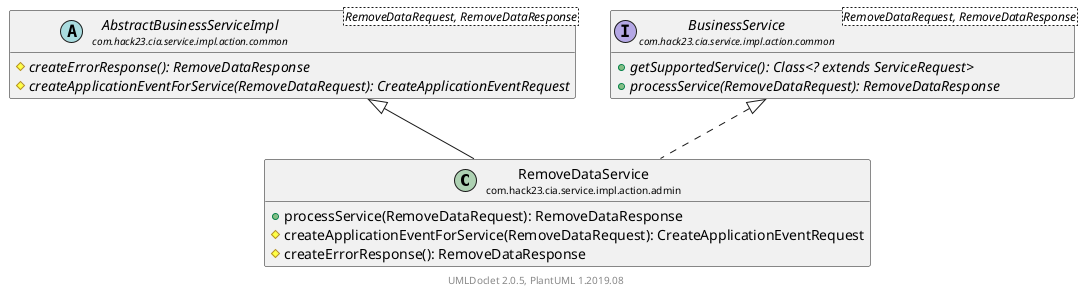 @startuml
    set namespaceSeparator none
    hide empty fields
    hide empty methods

    class "<size:14>RemoveDataService\n<size:10>com.hack23.cia.service.impl.action.admin" as com.hack23.cia.service.impl.action.admin.RemoveDataService [[RemoveDataService.html]] {
        +processService(RemoveDataRequest): RemoveDataResponse
        #createApplicationEventForService(RemoveDataRequest): CreateApplicationEventRequest
        #createErrorResponse(): RemoveDataResponse
    }

    abstract class "<size:14>AbstractBusinessServiceImpl\n<size:10>com.hack23.cia.service.impl.action.common" as com.hack23.cia.service.impl.action.common.AbstractBusinessServiceImpl<RemoveDataRequest, RemoveDataResponse> [[../common/AbstractBusinessServiceImpl.html]] {
        {abstract} #createErrorResponse(): RemoveDataResponse
        {abstract} #createApplicationEventForService(RemoveDataRequest): CreateApplicationEventRequest
    }
    interface "<size:14>BusinessService\n<size:10>com.hack23.cia.service.impl.action.common" as com.hack23.cia.service.impl.action.common.BusinessService<RemoveDataRequest, RemoveDataResponse> [[../common/BusinessService.html]] {
        {abstract} +getSupportedService(): Class<? extends ServiceRequest>
        {abstract} +processService(RemoveDataRequest): RemoveDataResponse
    }

    com.hack23.cia.service.impl.action.common.AbstractBusinessServiceImpl <|-- com.hack23.cia.service.impl.action.admin.RemoveDataService
    com.hack23.cia.service.impl.action.common.BusinessService <|.. com.hack23.cia.service.impl.action.admin.RemoveDataService

    center footer UMLDoclet 2.0.5, PlantUML 1.2019.08
@enduml
